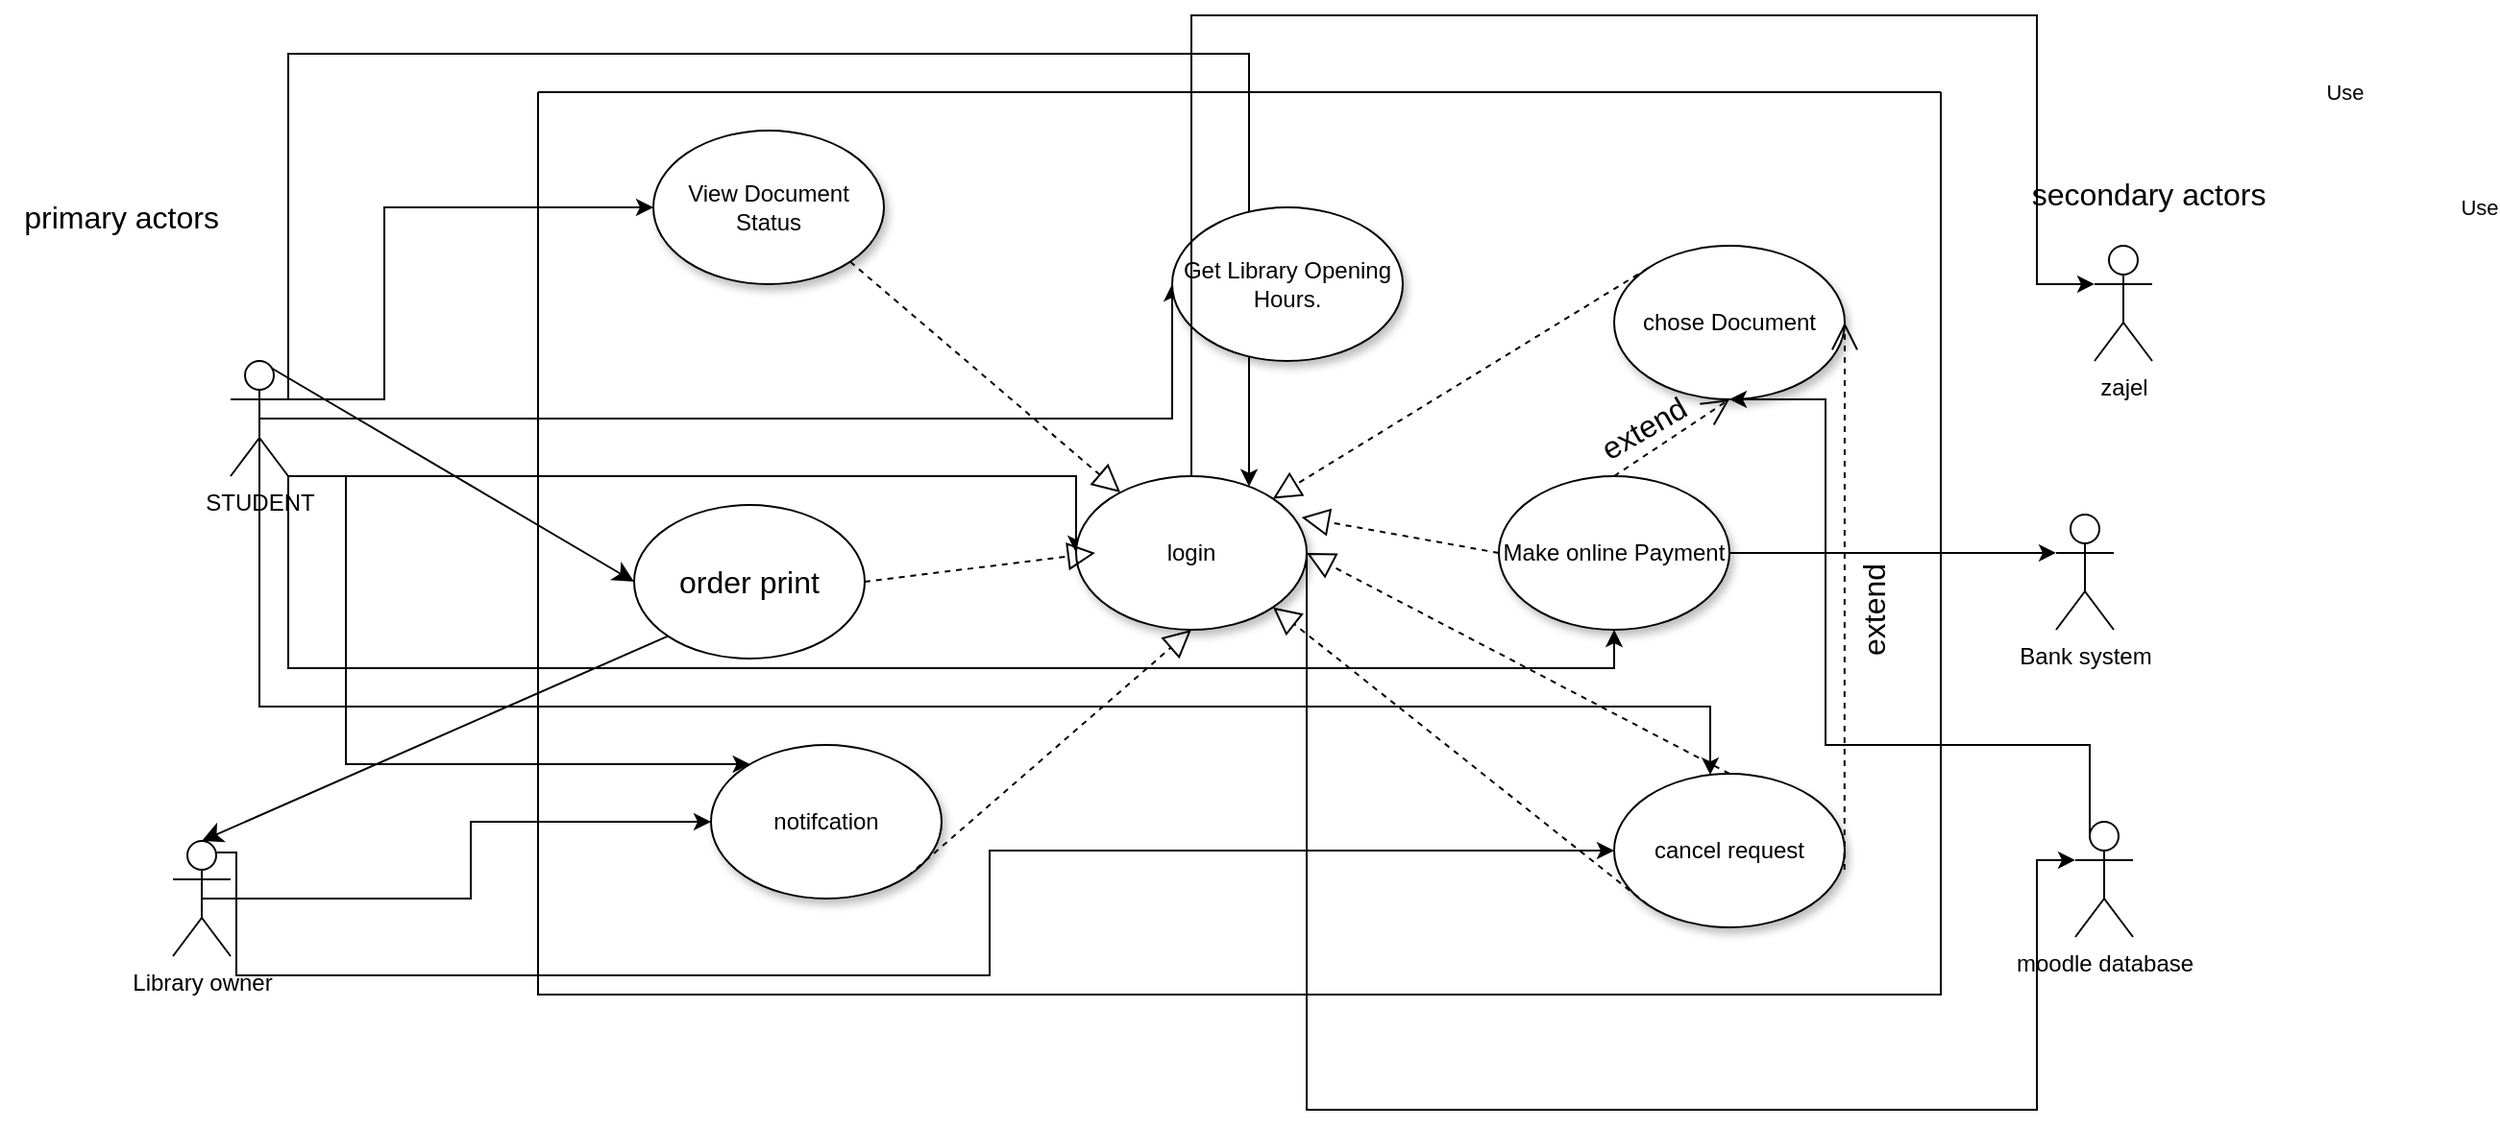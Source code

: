 <mxfile version="21.2.9" type="github">
  <diagram name="Page-1" id="5f0bae14-7c28-e335-631c-24af17079c00">
    <mxGraphModel dx="2850" dy="1062" grid="1" gridSize="10" guides="1" tooltips="1" connect="1" arrows="1" fold="1" page="1" pageScale="1" pageWidth="1100" pageHeight="850" math="0" shadow="0">
      <root>
        <mxCell id="0" />
        <mxCell id="1" parent="0" />
        <mxCell id="tA4RRqH3EDB9mvpufPJx-122" style="edgeStyle=orthogonalEdgeStyle;rounded=0;orthogonalLoop=1;jettySize=auto;html=1;exitX=1;exitY=0.333;exitDx=0;exitDy=0;exitPerimeter=0;entryX=0;entryY=0.5;entryDx=0;entryDy=0;" parent="1" source="tA4RRqH3EDB9mvpufPJx-5" target="tA4RRqH3EDB9mvpufPJx-79" edge="1">
          <mxGeometry relative="1" as="geometry">
            <Array as="points">
              <mxPoint x="-490" y="330" />
              <mxPoint x="-490" y="230" />
            </Array>
          </mxGeometry>
        </mxCell>
        <mxCell id="tA4RRqH3EDB9mvpufPJx-123" style="edgeStyle=orthogonalEdgeStyle;rounded=0;orthogonalLoop=1;jettySize=auto;html=1;exitX=0.5;exitY=0.5;exitDx=0;exitDy=0;exitPerimeter=0;entryX=0;entryY=0.5;entryDx=0;entryDy=0;" parent="1" source="tA4RRqH3EDB9mvpufPJx-5" target="tA4RRqH3EDB9mvpufPJx-77" edge="1">
          <mxGeometry relative="1" as="geometry">
            <Array as="points">
              <mxPoint x="-80" y="340" />
            </Array>
          </mxGeometry>
        </mxCell>
        <mxCell id="tA4RRqH3EDB9mvpufPJx-124" style="edgeStyle=orthogonalEdgeStyle;rounded=0;orthogonalLoop=1;jettySize=auto;html=1;exitX=1;exitY=0.333;exitDx=0;exitDy=0;exitPerimeter=0;" parent="1" source="tA4RRqH3EDB9mvpufPJx-5" target="tA4RRqH3EDB9mvpufPJx-75" edge="1">
          <mxGeometry relative="1" as="geometry">
            <Array as="points">
              <mxPoint x="-540" y="150" />
              <mxPoint x="-40" y="150" />
            </Array>
          </mxGeometry>
        </mxCell>
        <mxCell id="tA4RRqH3EDB9mvpufPJx-126" style="edgeStyle=orthogonalEdgeStyle;rounded=0;orthogonalLoop=1;jettySize=auto;html=1;exitX=1;exitY=1;exitDx=0;exitDy=0;exitPerimeter=0;entryX=0;entryY=0.5;entryDx=0;entryDy=0;" parent="1" source="tA4RRqH3EDB9mvpufPJx-5" target="tA4RRqH3EDB9mvpufPJx-75" edge="1">
          <mxGeometry relative="1" as="geometry">
            <Array as="points">
              <mxPoint x="-130" y="370" />
            </Array>
          </mxGeometry>
        </mxCell>
        <mxCell id="tA4RRqH3EDB9mvpufPJx-127" style="edgeStyle=orthogonalEdgeStyle;rounded=0;orthogonalLoop=1;jettySize=auto;html=1;exitX=0.5;exitY=0.5;exitDx=0;exitDy=0;exitPerimeter=0;" parent="1" source="tA4RRqH3EDB9mvpufPJx-5" target="tA4RRqH3EDB9mvpufPJx-82" edge="1">
          <mxGeometry relative="1" as="geometry">
            <Array as="points">
              <mxPoint x="-555" y="490" />
              <mxPoint x="200" y="490" />
            </Array>
          </mxGeometry>
        </mxCell>
        <mxCell id="tA4RRqH3EDB9mvpufPJx-128" style="edgeStyle=orthogonalEdgeStyle;rounded=0;orthogonalLoop=1;jettySize=auto;html=1;exitX=1;exitY=1;exitDx=0;exitDy=0;exitPerimeter=0;entryX=0.5;entryY=1;entryDx=0;entryDy=0;" parent="1" source="tA4RRqH3EDB9mvpufPJx-5" target="tA4RRqH3EDB9mvpufPJx-80" edge="1">
          <mxGeometry relative="1" as="geometry" />
        </mxCell>
        <mxCell id="tA4RRqH3EDB9mvpufPJx-129" style="edgeStyle=orthogonalEdgeStyle;rounded=0;orthogonalLoop=1;jettySize=auto;html=1;exitX=1;exitY=1;exitDx=0;exitDy=0;exitPerimeter=0;" parent="1" source="tA4RRqH3EDB9mvpufPJx-5" target="tA4RRqH3EDB9mvpufPJx-78" edge="1">
          <mxGeometry relative="1" as="geometry">
            <Array as="points">
              <mxPoint x="-510" y="370" />
              <mxPoint x="-510" y="520" />
            </Array>
          </mxGeometry>
        </mxCell>
        <mxCell id="CasuTPs0-yF5xBZXXwE9-5" style="edgeStyle=none;curved=1;rounded=0;orthogonalLoop=1;jettySize=auto;html=1;exitX=0.5;exitY=0;exitDx=0;exitDy=0;exitPerimeter=0;entryX=0;entryY=0.5;entryDx=0;entryDy=0;fontSize=12;startSize=8;endSize=8;" edge="1" parent="1" source="tA4RRqH3EDB9mvpufPJx-5" target="CasuTPs0-yF5xBZXXwE9-1">
          <mxGeometry relative="1" as="geometry" />
        </mxCell>
        <mxCell id="tA4RRqH3EDB9mvpufPJx-5" value="STUDENT" style="shape=umlActor;verticalLabelPosition=bottom;verticalAlign=top;html=1;outlineConnect=0;" parent="1" vertex="1">
          <mxGeometry x="-570" y="310" width="30" height="60" as="geometry" />
        </mxCell>
        <mxCell id="tA4RRqH3EDB9mvpufPJx-103" style="edgeStyle=orthogonalEdgeStyle;rounded=0;orthogonalLoop=1;jettySize=auto;html=1;exitX=0.5;exitY=0.5;exitDx=0;exitDy=0;exitPerimeter=0;" parent="1" source="tA4RRqH3EDB9mvpufPJx-6" target="tA4RRqH3EDB9mvpufPJx-78" edge="1">
          <mxGeometry relative="1" as="geometry">
            <mxPoint x="-450" y="510" as="targetPoint" />
          </mxGeometry>
        </mxCell>
        <mxCell id="tA4RRqH3EDB9mvpufPJx-107" style="edgeStyle=orthogonalEdgeStyle;rounded=0;orthogonalLoop=1;jettySize=auto;html=1;exitX=0.75;exitY=0.1;exitDx=0;exitDy=0;exitPerimeter=0;entryX=0;entryY=0.5;entryDx=0;entryDy=0;" parent="1" source="tA4RRqH3EDB9mvpufPJx-6" target="tA4RRqH3EDB9mvpufPJx-82" edge="1">
          <mxGeometry relative="1" as="geometry">
            <Array as="points">
              <mxPoint x="-567" y="630" />
              <mxPoint x="-175" y="630" />
              <mxPoint x="-175" y="565" />
            </Array>
          </mxGeometry>
        </mxCell>
        <mxCell id="tA4RRqH3EDB9mvpufPJx-6" value="Library owner" style="shape=umlActor;verticalLabelPosition=bottom;verticalAlign=top;html=1;outlineConnect=0;" parent="1" vertex="1">
          <mxGeometry x="-600" y="560" width="30" height="60" as="geometry" />
        </mxCell>
        <mxCell id="tA4RRqH3EDB9mvpufPJx-77" value="Get Library Opening Hours." style="ellipse;whiteSpace=wrap;html=1;shadow=1;" parent="1" vertex="1">
          <mxGeometry x="-80" y="230" width="120" height="80" as="geometry" />
        </mxCell>
        <mxCell id="tA4RRqH3EDB9mvpufPJx-78" value="notifcation" style="ellipse;whiteSpace=wrap;html=1;shadow=1;" parent="1" vertex="1">
          <mxGeometry x="-320" y="510" width="120" height="80" as="geometry" />
        </mxCell>
        <mxCell id="tA4RRqH3EDB9mvpufPJx-81" value="chose Document" style="ellipse;whiteSpace=wrap;html=1;shadow=1;" parent="1" vertex="1">
          <mxGeometry x="150" y="250" width="120" height="80" as="geometry" />
        </mxCell>
        <mxCell id="tA4RRqH3EDB9mvpufPJx-101" value="" style="swimlane;startSize=0;" parent="1" vertex="1">
          <mxGeometry x="-410" y="170" width="730" height="470" as="geometry">
            <mxRectangle x="200" y="70" width="50" height="40" as="alternateBounds" />
          </mxGeometry>
        </mxCell>
        <mxCell id="tA4RRqH3EDB9mvpufPJx-79" value="View Document Status" style="ellipse;whiteSpace=wrap;html=1;shadow=1;" parent="tA4RRqH3EDB9mvpufPJx-101" vertex="1">
          <mxGeometry x="60" y="20" width="120" height="80" as="geometry" />
        </mxCell>
        <mxCell id="tA4RRqH3EDB9mvpufPJx-75" value="login" style="ellipse;whiteSpace=wrap;html=1;shadow=1;" parent="tA4RRqH3EDB9mvpufPJx-101" vertex="1">
          <mxGeometry x="280" y="200" width="120" height="80" as="geometry" />
        </mxCell>
        <mxCell id="tA4RRqH3EDB9mvpufPJx-109" value="" style="endArrow=block;dashed=1;endFill=0;endSize=12;html=1;rounded=0;exitX=1;exitY=1;exitDx=0;exitDy=0;" parent="tA4RRqH3EDB9mvpufPJx-101" source="tA4RRqH3EDB9mvpufPJx-79" target="tA4RRqH3EDB9mvpufPJx-75" edge="1">
          <mxGeometry width="160" relative="1" as="geometry">
            <mxPoint x="130" y="520" as="sourcePoint" />
            <mxPoint x="290" y="520" as="targetPoint" />
          </mxGeometry>
        </mxCell>
        <mxCell id="tA4RRqH3EDB9mvpufPJx-80" value="Make online Payment" style="ellipse;whiteSpace=wrap;html=1;shadow=1;" parent="tA4RRqH3EDB9mvpufPJx-101" vertex="1">
          <mxGeometry x="500" y="200" width="120" height="80" as="geometry" />
        </mxCell>
        <mxCell id="tA4RRqH3EDB9mvpufPJx-116" value="" style="endArrow=block;dashed=1;endFill=0;endSize=12;html=1;rounded=0;exitX=0;exitY=0.5;exitDx=0;exitDy=0;entryX=0.978;entryY=0.268;entryDx=0;entryDy=0;entryPerimeter=0;" parent="tA4RRqH3EDB9mvpufPJx-101" source="tA4RRqH3EDB9mvpufPJx-80" target="tA4RRqH3EDB9mvpufPJx-75" edge="1">
          <mxGeometry width="160" relative="1" as="geometry">
            <mxPoint x="280" y="610" as="sourcePoint" />
            <mxPoint x="410" y="230" as="targetPoint" />
          </mxGeometry>
        </mxCell>
        <mxCell id="tA4RRqH3EDB9mvpufPJx-82" value="cancel request" style="ellipse;whiteSpace=wrap;html=1;shadow=1;" parent="tA4RRqH3EDB9mvpufPJx-101" vertex="1">
          <mxGeometry x="560" y="355" width="120" height="80" as="geometry" />
        </mxCell>
        <mxCell id="tA4RRqH3EDB9mvpufPJx-114" value="" style="endArrow=block;dashed=1;endFill=0;endSize=12;html=1;rounded=0;exitX=0;exitY=1;exitDx=0;exitDy=0;entryX=1;entryY=1;entryDx=0;entryDy=0;" parent="tA4RRqH3EDB9mvpufPJx-101" source="tA4RRqH3EDB9mvpufPJx-82" target="tA4RRqH3EDB9mvpufPJx-75" edge="1">
          <mxGeometry width="160" relative="1" as="geometry">
            <mxPoint x="290" y="600" as="sourcePoint" />
            <mxPoint x="630" y="470" as="targetPoint" />
          </mxGeometry>
        </mxCell>
        <mxCell id="tA4RRqH3EDB9mvpufPJx-113" value="" style="endArrow=block;dashed=1;endFill=0;endSize=12;html=1;rounded=0;exitX=0.5;exitY=0;exitDx=0;exitDy=0;entryX=1;entryY=0.5;entryDx=0;entryDy=0;" parent="tA4RRqH3EDB9mvpufPJx-101" source="tA4RRqH3EDB9mvpufPJx-82" target="tA4RRqH3EDB9mvpufPJx-75" edge="1">
          <mxGeometry width="160" relative="1" as="geometry">
            <mxPoint x="440" y="560" as="sourcePoint" />
            <mxPoint x="600" y="560" as="targetPoint" />
          </mxGeometry>
        </mxCell>
        <mxCell id="uoM6xFQGeQN46f6CqD9J-1" value="extend" style="text;html=1;align=center;verticalAlign=middle;resizable=0;points=[];autosize=1;strokeColor=none;fillColor=none;fontSize=16;rotation=-30;" parent="tA4RRqH3EDB9mvpufPJx-101" vertex="1">
          <mxGeometry x="540" y="160" width="70" height="30" as="geometry" />
        </mxCell>
        <mxCell id="uoM6xFQGeQN46f6CqD9J-2" value="extend" style="text;html=1;align=center;verticalAlign=middle;resizable=0;points=[];autosize=1;strokeColor=none;fillColor=none;fontSize=16;rotation=-90;" parent="tA4RRqH3EDB9mvpufPJx-101" vertex="1">
          <mxGeometry x="660" y="255" width="70" height="30" as="geometry" />
        </mxCell>
        <mxCell id="CasuTPs0-yF5xBZXXwE9-1" value="order print" style="ellipse;whiteSpace=wrap;html=1;fontSize=16;" vertex="1" parent="tA4RRqH3EDB9mvpufPJx-101">
          <mxGeometry x="50" y="215" width="120" height="80" as="geometry" />
        </mxCell>
        <mxCell id="CasuTPs0-yF5xBZXXwE9-2" value="" style="endArrow=block;dashed=1;endFill=0;endSize=12;html=1;rounded=0;fontSize=12;curved=1;exitX=1;exitY=0.5;exitDx=0;exitDy=0;" edge="1" parent="tA4RRqH3EDB9mvpufPJx-101" source="CasuTPs0-yF5xBZXXwE9-1">
          <mxGeometry width="160" relative="1" as="geometry">
            <mxPoint x="320" y="540" as="sourcePoint" />
            <mxPoint x="290" y="240" as="targetPoint" />
          </mxGeometry>
        </mxCell>
        <mxCell id="tA4RRqH3EDB9mvpufPJx-110" value="" style="endArrow=block;dashed=1;endFill=0;endSize=12;html=1;rounded=0;exitX=1;exitY=1;exitDx=0;exitDy=0;entryX=0.5;entryY=1;entryDx=0;entryDy=0;" parent="1" source="tA4RRqH3EDB9mvpufPJx-78" target="tA4RRqH3EDB9mvpufPJx-75" edge="1">
          <mxGeometry width="160" relative="1" as="geometry">
            <mxPoint x="-140" y="700" as="sourcePoint" />
            <mxPoint x="20" y="700" as="targetPoint" />
          </mxGeometry>
        </mxCell>
        <mxCell id="tA4RRqH3EDB9mvpufPJx-111" value="Use" style="endArrow=open;endSize=12;dashed=1;html=1;rounded=0;exitX=0.999;exitY=0.625;exitDx=0;exitDy=0;exitPerimeter=0;entryX=1;entryY=0.5;entryDx=0;entryDy=0;" parent="1" source="tA4RRqH3EDB9mvpufPJx-82" target="tA4RRqH3EDB9mvpufPJx-81" edge="1">
          <mxGeometry x="1" y="-335" width="160" relative="1" as="geometry">
            <mxPoint x="180" y="730" as="sourcePoint" />
            <mxPoint x="360" y="740" as="targetPoint" />
            <mxPoint x="-5" y="-60" as="offset" />
          </mxGeometry>
        </mxCell>
        <mxCell id="tA4RRqH3EDB9mvpufPJx-115" value="" style="endArrow=block;dashed=1;endFill=0;endSize=12;html=1;rounded=0;exitX=0;exitY=0;exitDx=0;exitDy=0;entryX=1;entryY=0;entryDx=0;entryDy=0;" parent="1" source="tA4RRqH3EDB9mvpufPJx-81" target="tA4RRqH3EDB9mvpufPJx-75" edge="1">
          <mxGeometry width="160" relative="1" as="geometry">
            <mxPoint x="-220" y="850" as="sourcePoint" />
            <mxPoint x="-60" y="850" as="targetPoint" />
          </mxGeometry>
        </mxCell>
        <mxCell id="tA4RRqH3EDB9mvpufPJx-119" value="Use" style="endArrow=open;endSize=12;dashed=1;html=1;rounded=0;exitX=0.5;exitY=0;exitDx=0;exitDy=0;entryX=0.5;entryY=1;entryDx=0;entryDy=0;movable=1;resizable=1;rotatable=1;deletable=1;editable=1;connectable=1;" parent="1" source="tA4RRqH3EDB9mvpufPJx-80" target="tA4RRqH3EDB9mvpufPJx-81" edge="1">
          <mxGeometry x="1" y="-358" width="160" relative="1" as="geometry">
            <mxPoint x="-180" y="770.0" as="sourcePoint" />
            <mxPoint x="-20" y="770.0" as="targetPoint" />
            <mxPoint x="122" y="-458" as="offset" />
            <Array as="points" />
          </mxGeometry>
        </mxCell>
        <mxCell id="tA4RRqH3EDB9mvpufPJx-130" value="zajel" style="shape=umlActor;verticalLabelPosition=bottom;verticalAlign=top;html=1;outlineConnect=0;" parent="1" vertex="1">
          <mxGeometry x="400" y="250" width="30" height="60" as="geometry" />
        </mxCell>
        <mxCell id="54Ong5L_w869FiOd-HCf-1" style="edgeStyle=orthogonalEdgeStyle;rounded=0;orthogonalLoop=1;jettySize=auto;html=1;exitX=0.25;exitY=0.1;exitDx=0;exitDy=0;exitPerimeter=0;entryX=0.5;entryY=1;entryDx=0;entryDy=0;" parent="1" source="tA4RRqH3EDB9mvpufPJx-131" target="tA4RRqH3EDB9mvpufPJx-81" edge="1">
          <mxGeometry relative="1" as="geometry">
            <Array as="points">
              <mxPoint x="398" y="510" />
              <mxPoint x="260" y="510" />
              <mxPoint x="260" y="330" />
            </Array>
          </mxGeometry>
        </mxCell>
        <mxCell id="tA4RRqH3EDB9mvpufPJx-131" value="moodle database" style="shape=umlActor;verticalLabelPosition=bottom;verticalAlign=top;html=1;outlineConnect=0;" parent="1" vertex="1">
          <mxGeometry x="390" y="550" width="30" height="60" as="geometry" />
        </mxCell>
        <mxCell id="tA4RRqH3EDB9mvpufPJx-132" value="Bank system" style="shape=umlActor;verticalLabelPosition=bottom;verticalAlign=top;html=1;outlineConnect=0;" parent="1" vertex="1">
          <mxGeometry x="380" y="390" width="30" height="60" as="geometry" />
        </mxCell>
        <mxCell id="tA4RRqH3EDB9mvpufPJx-133" style="edgeStyle=orthogonalEdgeStyle;rounded=0;orthogonalLoop=1;jettySize=auto;html=1;entryX=0;entryY=0.333;entryDx=0;entryDy=0;entryPerimeter=0;" parent="1" source="tA4RRqH3EDB9mvpufPJx-75" target="tA4RRqH3EDB9mvpufPJx-130" edge="1">
          <mxGeometry relative="1" as="geometry">
            <Array as="points">
              <mxPoint x="-70" y="130" />
              <mxPoint x="370" y="130" />
            </Array>
          </mxGeometry>
        </mxCell>
        <mxCell id="tA4RRqH3EDB9mvpufPJx-135" style="edgeStyle=orthogonalEdgeStyle;rounded=0;orthogonalLoop=1;jettySize=auto;html=1;exitX=1;exitY=0.5;exitDx=0;exitDy=0;entryX=0;entryY=0.333;entryDx=0;entryDy=0;entryPerimeter=0;" parent="1" source="tA4RRqH3EDB9mvpufPJx-75" target="tA4RRqH3EDB9mvpufPJx-131" edge="1">
          <mxGeometry relative="1" as="geometry">
            <Array as="points">
              <mxPoint x="-10" y="700" />
              <mxPoint x="370" y="700" />
            </Array>
          </mxGeometry>
        </mxCell>
        <mxCell id="tA4RRqH3EDB9mvpufPJx-139" style="edgeStyle=orthogonalEdgeStyle;rounded=0;orthogonalLoop=1;jettySize=auto;html=1;exitX=1;exitY=0.5;exitDx=0;exitDy=0;entryX=0;entryY=0.333;entryDx=0;entryDy=0;entryPerimeter=0;" parent="1" source="tA4RRqH3EDB9mvpufPJx-80" target="tA4RRqH3EDB9mvpufPJx-132" edge="1">
          <mxGeometry relative="1" as="geometry" />
        </mxCell>
        <mxCell id="uoM6xFQGeQN46f6CqD9J-4" value="primary actors&amp;nbsp;" style="text;html=1;align=center;verticalAlign=middle;resizable=0;points=[];autosize=1;strokeColor=none;fillColor=none;fontSize=16;" parent="1" vertex="1">
          <mxGeometry x="-690" y="220" width="130" height="30" as="geometry" />
        </mxCell>
        <mxCell id="uoM6xFQGeQN46f6CqD9J-5" value="secondary actors&amp;nbsp;" style="text;html=1;align=center;verticalAlign=middle;resizable=0;points=[];autosize=1;strokeColor=none;fillColor=none;fontSize=16;" parent="1" vertex="1">
          <mxGeometry x="355" y="208" width="150" height="30" as="geometry" />
        </mxCell>
        <mxCell id="CasuTPs0-yF5xBZXXwE9-6" style="edgeStyle=none;curved=1;rounded=0;orthogonalLoop=1;jettySize=auto;html=1;exitX=0;exitY=1;exitDx=0;exitDy=0;entryX=0.5;entryY=0;entryDx=0;entryDy=0;entryPerimeter=0;fontSize=12;startSize=8;endSize=8;" edge="1" parent="1" source="CasuTPs0-yF5xBZXXwE9-1" target="tA4RRqH3EDB9mvpufPJx-6">
          <mxGeometry relative="1" as="geometry" />
        </mxCell>
      </root>
    </mxGraphModel>
  </diagram>
</mxfile>
